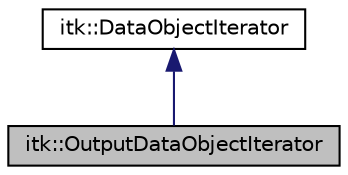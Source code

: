 digraph "itk::OutputDataObjectIterator"
{
 // LATEX_PDF_SIZE
  edge [fontname="Helvetica",fontsize="10",labelfontname="Helvetica",labelfontsize="10"];
  node [fontname="Helvetica",fontsize="10",shape=record];
  Node1 [label="itk::OutputDataObjectIterator",height=0.2,width=0.4,color="black", fillcolor="grey75", style="filled", fontcolor="black",tooltip="A forward iterator over outputs of a ProcessObject."];
  Node2 -> Node1 [dir="back",color="midnightblue",fontsize="10",style="solid",fontname="Helvetica"];
  Node2 [label="itk::DataObjectIterator",height=0.2,width=0.4,color="black", fillcolor="white", style="filled",URL="$classitk_1_1DataObjectIterator.html",tooltip="A forward iterator over the DataObject of a ProcessObject."];
}
